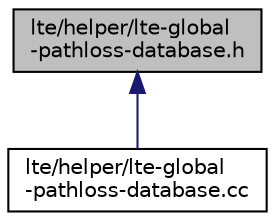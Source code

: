 digraph "lte/helper/lte-global-pathloss-database.h"
{
  edge [fontname="Helvetica",fontsize="10",labelfontname="Helvetica",labelfontsize="10"];
  node [fontname="Helvetica",fontsize="10",shape=record];
  Node1 [label="lte/helper/lte-global\l-pathloss-database.h",height=0.2,width=0.4,color="black", fillcolor="grey75", style="filled", fontcolor="black"];
  Node1 -> Node2 [dir="back",color="midnightblue",fontsize="10",style="solid"];
  Node2 [label="lte/helper/lte-global\l-pathloss-database.cc",height=0.2,width=0.4,color="black", fillcolor="white", style="filled",URL="$d7/dd8/lte-global-pathloss-database_8cc.html"];
}
